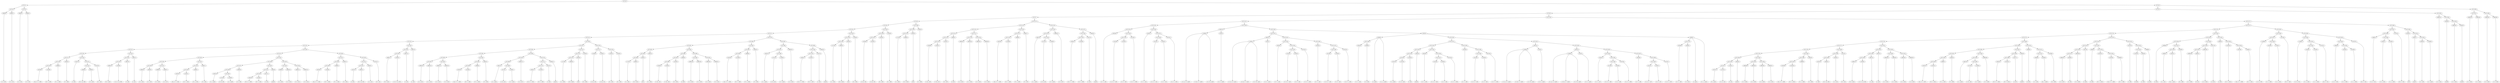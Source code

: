 digraph sample{
"L3863(0)"->"[C  E  G](0)"
"L3863(1)"->"[C  E  G](1)"
"L5721(2)"->"L3863(0)"
"L5721(2)"->"L3863(1)"
"L3863(2)"->"[C  E  G](2)"
"L3863(3)"->"[C  E  G](3)"
"L5721(3)"->"L3863(2)"
"L5721(3)"->"L3863(3)"
"L5721(1)"->"L5721(2)"
"L5721(1)"->"L5721(3)"
"L3479(0)"->"[Cis  D  F  G  B](0)"
"L3149(0)"->"[D  F  G  B](0)"
"L5721(19)"->"L3479(0)"
"L5721(19)"->"L3149(0)"
"L3998(0)"->"[F  G  A  B](0)"
"L5721(18)"->"L5721(19)"
"L5721(18)"->"L3998(0)"
"L2891(0)"->"[F  G  B](0)"
"L5721(17)"->"L5721(18)"
"L5721(17)"->"L2891(0)"
"L2427(0)"->"[C  E](0)"
"L2882(0)"->"[D  E  Gis  B](0)"
"L5000(0)"->"[C  E  A](0)"
"L5721(22)"->"L2882(0)"
"L5721(22)"->"L5000(0)"
"L2312(0)"->"[D  F  A](0)"
"L5721(21)"->"L5721(22)"
"L5721(21)"->"L2312(0)"
"L5721(20)"->"L2427(0)"
"L5721(20)"->"L5721(21)"
"L5721(16)"->"L5721(17)"
"L5721(16)"->"L5721(20)"
"L4661(0)"->"[D  E  Gis](0)"
"L4796(0)"->"[C  D  E  Gis  B](0)"
"L5721(25)"->"L4661(0)"
"L5721(25)"->"L4796(0)"
"L3807(0)"->"[C  A](0)"
"L5721(24)"->"L5721(25)"
"L5721(24)"->"L3807(0)"
"L3807(1)"->"[C  A](1)"
"L5721(23)"->"L5721(24)"
"L5721(23)"->"L3807(1)"
"L5721(15)"->"L5721(16)"
"L5721(15)"->"L5721(23)"
"L3863(4)"->"[C  E  G](4)"
"L3863(5)"->"[C  E  G](5)"
"L5721(30)"->"L3863(4)"
"L5721(30)"->"L3863(5)"
"L3863(6)"->"[C  E  G](6)"
"L3863(7)"->"[C  E  G](7)"
"L5721(31)"->"L3863(6)"
"L5721(31)"->"L3863(7)"
"L5721(29)"->"L5721(30)"
"L5721(29)"->"L5721(31)"
"L3479(1)"->"[Cis  D  F  G  B](1)"
"L3149(1)"->"[D  F  G  B](1)"
"L5721(34)"->"L3479(1)"
"L5721(34)"->"L3149(1)"
"L3998(1)"->"[F  G  A  B](1)"
"L5721(33)"->"L5721(34)"
"L5721(33)"->"L3998(1)"
"L2891(1)"->"[F  G  B](1)"
"L5721(32)"->"L5721(33)"
"L5721(32)"->"L2891(1)"
"L5721(28)"->"L5721(29)"
"L5721(28)"->"L5721(32)"
"L4612(0)"->"[C  G  Ais](0)"
"L3710(0)"->"[C  Fis  A](0)"
"L-1959(0)"->"[C  F  Gis](0)"
"L5721(39)"->"L3710(0)"
"L5721(39)"->"L-1959(0)"
"L5721(38)"->"L4612(0)"
"L5721(38)"->"L5721(39)"
"L3863(8)"->"[C  E  G](8)"
"L5721(37)"->"L5721(38)"
"L5721(37)"->"L3863(8)"
"L3381(0)"->"[D  E  F  G  B](0)"
"L3149(2)"->"[D  F  G  B](2)"
"L5721(42)"->"L3381(0)"
"L5721(42)"->"L3149(2)"
"L2427(1)"->"[C  E](1)"
"L5721(41)"->"L5721(42)"
"L5721(41)"->"L2427(1)"
"L3642(0)"->"[rest](0)"
"L5721(40)"->"L5721(41)"
"L5721(40)"->"L3642(0)"
"L5721(36)"->"L5721(37)"
"L5721(36)"->"L5721(40)"
"L3863(9)"->"[C  E  G](9)"
"L3863(10)"->"[C  E  G](10)"
"L5721(44)"->"L3863(9)"
"L5721(44)"->"L3863(10)"
"L3863(11)"->"[C  E  G](11)"
"L3863(12)"->"[C  E  G](12)"
"L5721(45)"->"L3863(11)"
"L5721(45)"->"L3863(12)"
"L5721(43)"->"L5721(44)"
"L5721(43)"->"L5721(45)"
"L5721(35)"->"L5721(36)"
"L5721(35)"->"L5721(43)"
"L5721(27)"->"L5721(28)"
"L5721(27)"->"L5721(35)"
"L3479(2)"->"[Cis  D  F  G  B](2)"
"L3149(3)"->"[D  F  G  B](3)"
"L5721(49)"->"L3479(2)"
"L5721(49)"->"L3149(3)"
"L3998(2)"->"[F  G  A  B](2)"
"L5721(48)"->"L5721(49)"
"L5721(48)"->"L3998(2)"
"L2891(2)"->"[F  G  B](2)"
"L5721(47)"->"L5721(48)"
"L5721(47)"->"L2891(2)"
"L2427(2)"->"[C  E](2)"
"L2882(1)"->"[D  E  Gis  B](1)"
"L5721(52)"->"L2427(2)"
"L5721(52)"->"L2882(1)"
"L5000(1)"->"[C  E  A](1)"
"L5721(51)"->"L5721(52)"
"L5721(51)"->"L5000(1)"
"L2312(1)"->"[D  F  A](1)"
"L5721(50)"->"L5721(51)"
"L5721(50)"->"L2312(1)"
"L5721(46)"->"L5721(47)"
"L5721(46)"->"L5721(50)"
"L5721(26)"->"L5721(27)"
"L5721(26)"->"L5721(46)"
"L5721(14)"->"L5721(15)"
"L5721(14)"->"L5721(26)"
"L4661(1)"->"[D  E  Gis](1)"
"L4796(1)"->"[C  D  E  Gis  B](1)"
"L5721(55)"->"L4661(1)"
"L5721(55)"->"L4796(1)"
"L3807(2)"->"[C  A](2)"
"L5721(54)"->"L5721(55)"
"L5721(54)"->"L3807(2)"
"L3807(3)"->"[C  A](3)"
"L5721(53)"->"L5721(54)"
"L5721(53)"->"L3807(3)"
"L5721(13)"->"L5721(14)"
"L5721(13)"->"L5721(53)"
"L3863(13)"->"[C  E  G](13)"
"L3863(14)"->"[C  E  G](14)"
"L5721(61)"->"L3863(13)"
"L5721(61)"->"L3863(14)"
"L3863(15)"->"[C  E  G](15)"
"L3863(16)"->"[C  E  G](16)"
"L5721(62)"->"L3863(15)"
"L5721(62)"->"L3863(16)"
"L5721(60)"->"L5721(61)"
"L5721(60)"->"L5721(62)"
"L3479(3)"->"[Cis  D  F  G  B](3)"
"L3149(4)"->"[D  F  G  B](4)"
"L5721(65)"->"L3479(3)"
"L5721(65)"->"L3149(4)"
"L3998(3)"->"[F  G  A  B](3)"
"L5721(64)"->"L5721(65)"
"L5721(64)"->"L3998(3)"
"L2891(3)"->"[F  G  B](3)"
"L5721(63)"->"L5721(64)"
"L5721(63)"->"L2891(3)"
"L5721(59)"->"L5721(60)"
"L5721(59)"->"L5721(63)"
"L4612(1)"->"[C  G  Ais](1)"
"L3710(1)"->"[C  Fis  A](1)"
"L-1959(1)"->"[C  F  Gis](1)"
"L5721(69)"->"L3710(1)"
"L5721(69)"->"L-1959(1)"
"L5721(68)"->"L4612(1)"
"L5721(68)"->"L5721(69)"
"L3863(17)"->"[C  E  G](17)"
"L5721(67)"->"L5721(68)"
"L5721(67)"->"L3863(17)"
"L3381(1)"->"[D  E  F  G  B](1)"
"L3149(5)"->"[D  F  G  B](5)"
"L5721(72)"->"L3381(1)"
"L5721(72)"->"L3149(5)"
"L2427(3)"->"[C  E](3)"
"L5721(71)"->"L5721(72)"
"L5721(71)"->"L2427(3)"
"L3642(1)"->"[rest](1)"
"L5721(70)"->"L5721(71)"
"L5721(70)"->"L3642(1)"
"L5721(66)"->"L5721(67)"
"L5721(66)"->"L5721(70)"
"L5721(58)"->"L5721(59)"
"L5721(58)"->"L5721(66)"
"L1779(0)"->"[C  G  B](0)"
"L3990(0)"->"[D  E  Fis](0)"
"L5721(75)"->"L1779(0)"
"L5721(75)"->"L3990(0)"
"L2930(0)"->"[G](0)"
"L5721(74)"->"L5721(75)"
"L5721(74)"->"L2930(0)"
"L2350(0)"->"[D  G  B](0)"
"L5721(73)"->"L5721(74)"
"L5721(73)"->"L2350(0)"
"L5721(57)"->"L5721(58)"
"L5721(57)"->"L5721(73)"
"L5190(0)"->"[C  Dis  G](0)"
"L5190(1)"->"[C  Dis  G](1)"
"L5721(77)"->"L5190(0)"
"L5721(77)"->"L5190(1)"
"L2350(1)"->"[D  G  B](1)"
"L2350(2)"->"[D  G  B](2)"
"L5721(78)"->"L2350(1)"
"L5721(78)"->"L2350(2)"
"L5721(76)"->"L5721(77)"
"L5721(76)"->"L5721(78)"
"L5721(56)"->"L5721(57)"
"L5721(56)"->"L5721(76)"
"L5721(12)"->"L5721(13)"
"L5721(12)"->"L5721(56)"
"L1779(1)"->"[C  G  B](1)"
"L3990(1)"->"[D  E  Fis](1)"
"L5721(84)"->"L1779(1)"
"L5721(84)"->"L3990(1)"
"L2930(1)"->"[G](1)"
"L5721(83)"->"L5721(84)"
"L5721(83)"->"L2930(1)"
"L2891(4)"->"[F  G  B](4)"
"L5721(82)"->"L5721(83)"
"L5721(82)"->"L2891(4)"
"L5190(2)"->"[C  Dis  G](2)"
"L5190(3)"->"[C  Dis  G](3)"
"L5721(88)"->"L5190(2)"
"L5721(88)"->"L5190(3)"
"L2350(3)"->"[D  G  B](3)"
"L5721(87)"->"L5721(88)"
"L5721(87)"->"L2350(3)"
"L3609(0)"->"[G  B](0)"
"L5721(86)"->"L5721(87)"
"L5721(86)"->"L3609(0)"
"L3863(18)"->"[C  E  G](18)"
"L3863(19)"->"[C  E  G](19)"
"L5721(90)"->"L3863(18)"
"L5721(90)"->"L3863(19)"
"L3863(20)"->"[C  E  G](20)"
"L3863(21)"->"[C  E  G](21)"
"L5721(91)"->"L3863(20)"
"L5721(91)"->"L3863(21)"
"L5721(89)"->"L5721(90)"
"L5721(89)"->"L5721(91)"
"L5721(85)"->"L5721(86)"
"L5721(85)"->"L5721(89)"
"L5721(81)"->"L5721(82)"
"L5721(81)"->"L5721(85)"
"L3479(4)"->"[Cis  D  F  G  B](4)"
"L3149(6)"->"[D  F  G  B](6)"
"L5721(94)"->"L3479(4)"
"L5721(94)"->"L3149(6)"
"L3998(4)"->"[F  G  A  B](4)"
"L5721(93)"->"L5721(94)"
"L5721(93)"->"L3998(4)"
"L2891(5)"->"[F  G  B](5)"
"L5721(92)"->"L5721(93)"
"L5721(92)"->"L2891(5)"
"L5721(80)"->"L5721(81)"
"L5721(80)"->"L5721(92)"
"L4612(2)"->"[C  G  Ais](2)"
"L3710(2)"->"[C  Fis  A](2)"
"L-1959(2)"->"[C  F  Gis](2)"
"L5721(98)"->"L3710(2)"
"L5721(98)"->"L-1959(2)"
"L5721(97)"->"L4612(2)"
"L5721(97)"->"L5721(98)"
"L3863(22)"->"[C  E  G](22)"
"L5721(96)"->"L5721(97)"
"L5721(96)"->"L3863(22)"
"L3381(2)"->"[D  E  F  G  B](2)"
"L3149(7)"->"[D  F  G  B](7)"
"L5721(101)"->"L3381(2)"
"L5721(101)"->"L3149(7)"
"L2427(4)"->"[C  E](4)"
"L5721(100)"->"L5721(101)"
"L5721(100)"->"L2427(4)"
"L3642(2)"->"[rest](2)"
"L5721(99)"->"L5721(100)"
"L5721(99)"->"L3642(2)"
"L5721(95)"->"L5721(96)"
"L5721(95)"->"L5721(99)"
"L5721(79)"->"L5721(80)"
"L5721(79)"->"L5721(95)"
"L5721(11)"->"L5721(12)"
"L5721(11)"->"L5721(79)"
"L1779(2)"->"[C  G  B](2)"
"L3990(2)"->"[D  E  Fis](2)"
"L5721(104)"->"L1779(2)"
"L5721(104)"->"L3990(2)"
"L2930(2)"->"[G](2)"
"L5721(103)"->"L5721(104)"
"L5721(103)"->"L2930(2)"
"L2350(4)"->"[D  G  B](4)"
"L5721(102)"->"L5721(103)"
"L5721(102)"->"L2350(4)"
"L5721(10)"->"L5721(11)"
"L5721(10)"->"L5721(102)"
"L5190(4)"->"[C  Dis  G](4)"
"L5190(5)"->"[C  Dis  G](5)"
"L5721(107)"->"L5190(4)"
"L5721(107)"->"L5190(5)"
"L2350(5)"->"[D  G  B](5)"
"L5721(106)"->"L5721(107)"
"L5721(106)"->"L2350(5)"
"L2350(6)"->"[D  G  B](6)"
"L5721(105)"->"L5721(106)"
"L5721(105)"->"L2350(6)"
"L5721(9)"->"L5721(10)"
"L5721(9)"->"L5721(105)"
"L1779(3)"->"[C  G  B](3)"
"L3990(3)"->"[D  E  Fis](3)"
"L5721(110)"->"L1779(3)"
"L5721(110)"->"L3990(3)"
"L2930(3)"->"[G](3)"
"L5721(109)"->"L5721(110)"
"L5721(109)"->"L2930(3)"
"L2891(6)"->"[F  G  B](6)"
"L5721(108)"->"L5721(109)"
"L5721(108)"->"L2891(6)"
"L5721(8)"->"L5721(9)"
"L5721(8)"->"L5721(108)"
"L5190(6)"->"[C  Dis  G](6)"
"L5190(7)"->"[C  Dis  G](7)"
"L5721(116)"->"L5190(6)"
"L5721(116)"->"L5190(7)"
"L2350(7)"->"[D  G  B](7)"
"L5721(115)"->"L5721(116)"
"L5721(115)"->"L2350(7)"
"L3609(1)"->"[G  B](1)"
"L5721(114)"->"L5721(115)"
"L5721(114)"->"L3609(1)"
"L3863(23)"->"[C  E  G](23)"
"L3863(24)"->"[C  E  G](24)"
"L5721(118)"->"L3863(23)"
"L5721(118)"->"L3863(24)"
"L3863(25)"->"[C  E  G](25)"
"L3863(26)"->"[C  E  G](26)"
"L5721(119)"->"L3863(25)"
"L5721(119)"->"L3863(26)"
"L5721(117)"->"L5721(118)"
"L5721(117)"->"L5721(119)"
"L5721(113)"->"L5721(114)"
"L5721(113)"->"L5721(117)"
"L3479(5)"->"[Cis  D  F  G  B](5)"
"L3149(8)"->"[D  F  G  B](8)"
"L5721(122)"->"L3479(5)"
"L5721(122)"->"L3149(8)"
"L3998(5)"->"[F  G  A  B](5)"
"L5721(121)"->"L5721(122)"
"L5721(121)"->"L3998(5)"
"L2891(7)"->"[F  G  B](7)"
"L5721(120)"->"L5721(121)"
"L5721(120)"->"L2891(7)"
"L5721(112)"->"L5721(113)"
"L5721(112)"->"L5721(120)"
"L4612(3)"->"[C  G  Ais](3)"
"L3710(3)"->"[C  Fis  A](3)"
"L-1959(3)"->"[C  F  Gis](3)"
"L5721(126)"->"L3710(3)"
"L5721(126)"->"L-1959(3)"
"L5721(125)"->"L4612(3)"
"L5721(125)"->"L5721(126)"
"L3863(27)"->"[C  E  G](27)"
"L5721(124)"->"L5721(125)"
"L5721(124)"->"L3863(27)"
"L3381(3)"->"[D  E  F  G  B](3)"
"L3149(9)"->"[D  F  G  B](9)"
"L5721(129)"->"L3381(3)"
"L5721(129)"->"L3149(9)"
"L2427(5)"->"[C  E](5)"
"L5721(128)"->"L5721(129)"
"L5721(128)"->"L2427(5)"
"L3642(3)"->"[rest](3)"
"L5721(127)"->"L5721(128)"
"L5721(127)"->"L3642(3)"
"L5721(123)"->"L5721(124)"
"L5721(123)"->"L5721(127)"
"L5721(111)"->"L5721(112)"
"L5721(111)"->"L5721(123)"
"L5721(7)"->"L5721(8)"
"L5721(7)"->"L5721(111)"
"L5024(0)"->"[C  F  G  A](0)"
"L5118(0)"->"[C  D  E  F  A](0)"
"L5195(0)"->"[C  D  F  A](0)"
"L5721(135)"->"L5118(0)"
"L5721(135)"->"L5195(0)"
"L3274(0)"->"[C  D  F  A  B](0)"
"L5721(134)"->"L5721(135)"
"L5721(134)"->"L3274(0)"
"L5721(133)"->"L5024(0)"
"L5721(133)"->"L5721(134)"
"L5024(1)"->"[C  F  G  A](1)"
"L5118(1)"->"[C  D  E  F  A](1)"
"L5195(1)"->"[C  D  F  A](1)"
"L5721(138)"->"L5118(1)"
"L5721(138)"->"L5195(1)"
"L3274(1)"->"[C  D  F  A  B](1)"
"L5721(137)"->"L5721(138)"
"L5721(137)"->"L3274(1)"
"L5721(136)"->"L5024(1)"
"L5721(136)"->"L5721(137)"
"L5721(132)"->"L5721(133)"
"L5721(132)"->"L5721(136)"
"L-1894(0)"->"[C  Cis  D  E  Ais](0)"
"L-1894(0)"->"[C  Dis  E  F  Ais](0)"
"L-1894(0)"->"[C  E  Fis  Ais](0)"
"L532(0)"->"[C  E  G  Ais](0)"
"L4621(0)"->"L-1894(0)"
"L4621(0)"->"L532(0)"
"L-1894(1)"->"[C  Cis  D  E  Ais](1)"
"L-1894(1)"->"[C  Dis  E  F  Ais](1)"
"L-1894(1)"->"[C  E  Fis  Ais](1)"
"L532(1)"->"[C  E  G  Ais](1)"
"L4621(1)"->"L-1894(1)"
"L4621(1)"->"L532(1)"
"L5024(2)"->"[C  F  G  A](2)"
"L5118(2)"->"[C  D  E  F  A](2)"
"L5195(2)"->"[C  D  F  A](2)"
"L5721(145)"->"L5118(2)"
"L5721(145)"->"L5195(2)"
"L3274(2)"->"[C  D  F  A  B](2)"
"L5721(144)"->"L5721(145)"
"L5721(144)"->"L3274(2)"
"L5721(143)"->"L5024(2)"
"L5721(143)"->"L5721(144)"
"L5024(3)"->"[C  F  G  A](3)"
"L5118(3)"->"[C  D  E  F  A](3)"
"L5195(3)"->"[C  D  F  A](3)"
"L5721(148)"->"L5118(3)"
"L5721(148)"->"L5195(3)"
"L3274(3)"->"[C  D  F  A  B](3)"
"L5721(147)"->"L5721(148)"
"L5721(147)"->"L3274(3)"
"L5721(146)"->"L5024(3)"
"L5721(146)"->"L5721(147)"
"L5721(142)"->"L5721(143)"
"L5721(142)"->"L5721(146)"
"L5721(141)"->"L4621(1)"
"L5721(141)"->"L5721(142)"
"L5024(4)"->"[C  F  G  A](4)"
"L2638(0)"->"[C  D  E](0)"
"L5721(149)"->"L5024(4)"
"L5721(149)"->"L2638(0)"
"L5048(0)"->"[C  Ais](0)"
"L5048(0)"->"L5721(149)"
"L5048(0)"->"[C  G  A  Ais](0)"
"L5107(0)"->"[F  A  Ais](0)"
"L-1874(0)"->"[C  D  E  A](0)"
"L5115(0)"->"L5107(0)"
"L5115(0)"->"L-1874(0)"
"L-1942(0)"->"[F  A](0)"
"L5721(154)"->"L5115(0)"
"L5721(154)"->"L-1942(0)"
"L3642(4)"->"[rest](4)"
"L5721(153)"->"L5721(154)"
"L5721(153)"->"L3642(4)"
"L5024(5)"->"[C  F  G  A](5)"
"L5118(4)"->"[C  D  E  F  A](4)"
"L5195(4)"->"[C  D  F  A](4)"
"L5721(157)"->"L5118(4)"
"L5721(157)"->"L5195(4)"
"L3274(4)"->"[C  D  F  A  B](4)"
"L5721(156)"->"L5721(157)"
"L5721(156)"->"L3274(4)"
"L5721(155)"->"L5024(5)"
"L5721(155)"->"L5721(156)"
"L5721(152)"->"L5721(153)"
"L5721(152)"->"L5721(155)"
"L5024(6)"->"[C  F  G  A](6)"
"L5118(5)"->"[C  D  E  F  A](5)"
"L5195(5)"->"[C  D  F  A](5)"
"L5721(160)"->"L5118(5)"
"L5721(160)"->"L5195(5)"
"L3274(5)"->"[C  D  F  A  B](5)"
"L5721(159)"->"L5721(160)"
"L5721(159)"->"L3274(5)"
"L5721(158)"->"L5024(6)"
"L5721(158)"->"L5721(159)"
"L5721(151)"->"L5721(152)"
"L5721(151)"->"L5721(158)"
"L-1894(2)"->"[C  Cis  D  E  Ais](2)"
"L-1894(2)"->"[C  Dis  E  F  Ais](2)"
"L-1894(2)"->"[C  E  Fis  Ais](2)"
"L532(2)"->"[C  E  G  Ais](2)"
"L4621(2)"->"L-1894(2)"
"L4621(2)"->"L532(2)"
"L-1894(3)"->"[C  Cis  D  E  Ais](3)"
"L-1894(3)"->"[C  Dis  E  F  Ais](3)"
"L-1894(3)"->"[C  E  Fis  Ais](3)"
"L532(3)"->"[C  E  G  Ais](3)"
"L4621(3)"->"L-1894(3)"
"L4621(3)"->"L532(3)"
"L5024(7)"->"[C  F  G  A](7)"
"L5118(6)"->"[C  D  E  F  A](6)"
"L5195(6)"->"[C  D  F  A](6)"
"L5721(166)"->"L5118(6)"
"L5721(166)"->"L5195(6)"
"L3274(6)"->"[C  D  F  A  B](6)"
"L5721(165)"->"L5721(166)"
"L5721(165)"->"L3274(6)"
"L5721(164)"->"L5024(7)"
"L5721(164)"->"L5721(165)"
"L5024(8)"->"[C  F  G  A](8)"
"L5118(7)"->"[C  D  E  F  A](7)"
"L5195(7)"->"[C  D  F  A](7)"
"L5721(169)"->"L5118(7)"
"L5721(169)"->"L5195(7)"
"L3274(7)"->"[C  D  F  A  B](7)"
"L5721(168)"->"L5721(169)"
"L5721(168)"->"L3274(7)"
"L5721(167)"->"L5024(8)"
"L5721(167)"->"L5721(168)"
"L5721(163)"->"L5721(164)"
"L5721(163)"->"L5721(167)"
"L5721(162)"->"L4621(3)"
"L5721(162)"->"L5721(163)"
"L5721(161)"->"L4621(2)"
"L5721(161)"->"L5721(162)"
"L5721(150)"->"L5721(151)"
"L5721(150)"->"L5721(161)"
"L5024(9)"->"[C  F  G  A](9)"
"L2638(1)"->"[C  D  E](1)"
"L5721(170)"->"L5024(9)"
"L5721(170)"->"L2638(1)"
"L5048(1)"->"[C  Ais](1)"
"L5048(1)"->"L5721(170)"
"L5048(1)"->"[C  G  A  Ais](1)"
"L5555(0)"->"L5048(0)"
"L5555(0)"->"L5721(150)"
"L5555(0)"->"L5048(1)"
"L5721(140)"->"L5721(141)"
"L5721(140)"->"L5555(0)"
"L5721(139)"->"L4621(0)"
"L5721(139)"->"L5721(140)"
"L5721(131)"->"L5721(132)"
"L5721(131)"->"L5721(139)"
"L5107(1)"->"[F  A  Ais](1)"
"L-1874(1)"->"[C  D  E  A](1)"
"L5115(1)"->"L5107(1)"
"L5115(1)"->"L-1874(1)"
"L-1942(1)"->"[F  A](1)"
"L5721(181)"->"L5115(1)"
"L5721(181)"->"L-1942(1)"
"L3642(5)"->"[rest](5)"
"L5721(180)"->"L5721(181)"
"L5721(180)"->"L3642(5)"
"L3863(28)"->"[C  E  G](28)"
"L3863(29)"->"[C  E  G](29)"
"L5721(183)"->"L3863(28)"
"L5721(183)"->"L3863(29)"
"L3863(30)"->"[C  E  G](30)"
"L3863(31)"->"[C  E  G](31)"
"L5721(184)"->"L3863(30)"
"L5721(184)"->"L3863(31)"
"L5721(182)"->"L5721(183)"
"L5721(182)"->"L5721(184)"
"L5721(179)"->"L5721(180)"
"L5721(179)"->"L5721(182)"
"L3479(6)"->"[Cis  D  F  G  B](6)"
"L3149(10)"->"[D  F  G  B](10)"
"L5721(187)"->"L3479(6)"
"L5721(187)"->"L3149(10)"
"L3998(6)"->"[F  G  A  B](6)"
"L5721(186)"->"L5721(187)"
"L5721(186)"->"L3998(6)"
"L2891(8)"->"[F  G  B](8)"
"L5721(185)"->"L5721(186)"
"L5721(185)"->"L2891(8)"
"L5721(178)"->"L5721(179)"
"L5721(178)"->"L5721(185)"
"L2427(6)"->"[C  E](6)"
"L2882(2)"->"[D  E  Gis  B](2)"
"L5721(190)"->"L2427(6)"
"L5721(190)"->"L2882(2)"
"L5000(2)"->"[C  E  A](2)"
"L5721(189)"->"L5721(190)"
"L5721(189)"->"L5000(2)"
"L2312(2)"->"[D  F  A](2)"
"L5721(188)"->"L5721(189)"
"L5721(188)"->"L2312(2)"
"L5721(177)"->"L5721(178)"
"L5721(177)"->"L5721(188)"
"L4661(2)"->"[D  E  Gis](2)"
"L4796(2)"->"[C  D  E  Gis  B](2)"
"L5721(194)"->"L4661(2)"
"L5721(194)"->"L4796(2)"
"L3807(4)"->"[C  A](4)"
"L5721(193)"->"L5721(194)"
"L5721(193)"->"L3807(4)"
"L3807(5)"->"[C  A](5)"
"L5721(192)"->"L5721(193)"
"L5721(192)"->"L3807(5)"
"L3863(32)"->"[C  E  G](32)"
"L3863(33)"->"[C  E  G](33)"
"L5721(196)"->"L3863(32)"
"L5721(196)"->"L3863(33)"
"L3863(34)"->"[C  E  G](34)"
"L3863(35)"->"[C  E  G](35)"
"L5721(197)"->"L3863(34)"
"L5721(197)"->"L3863(35)"
"L5721(195)"->"L5721(196)"
"L5721(195)"->"L5721(197)"
"L5721(191)"->"L5721(192)"
"L5721(191)"->"L5721(195)"
"L5721(176)"->"L5721(177)"
"L5721(176)"->"L5721(191)"
"L3479(7)"->"[Cis  D  F  G  B](7)"
"L3149(11)"->"[D  F  G  B](11)"
"L5721(203)"->"L3479(7)"
"L5721(203)"->"L3149(11)"
"L3998(7)"->"[F  G  A  B](7)"
"L5721(202)"->"L5721(203)"
"L5721(202)"->"L3998(7)"
"L2891(9)"->"[F  G  B](9)"
"L5721(201)"->"L5721(202)"
"L5721(201)"->"L2891(9)"
"L4612(4)"->"[C  G  Ais](4)"
"L3710(4)"->"[C  Fis  A](4)"
"L-1959(4)"->"[C  F  Gis](4)"
"L5721(206)"->"L3710(4)"
"L5721(206)"->"L-1959(4)"
"L5721(205)"->"L4612(4)"
"L5721(205)"->"L5721(206)"
"L3863(36)"->"[C  E  G](36)"
"L5721(204)"->"L5721(205)"
"L5721(204)"->"L3863(36)"
"L5721(200)"->"L5721(201)"
"L5721(200)"->"L5721(204)"
"L3381(4)"->"[D  E  F  G  B](4)"
"L3149(12)"->"[D  F  G  B](12)"
"L5721(209)"->"L3381(4)"
"L5721(209)"->"L3149(12)"
"L2427(7)"->"[C  E](7)"
"L5721(208)"->"L5721(209)"
"L5721(208)"->"L2427(7)"
"L3642(6)"->"[rest](6)"
"L5721(207)"->"L5721(208)"
"L5721(207)"->"L3642(6)"
"L5721(199)"->"L5721(200)"
"L5721(199)"->"L5721(207)"
"L3609(2)"->"[G  B](2)"
"L3859(0)"->"[C  G  A](0)"
"L4526(0)"->"[Cis  G  Ais](0)"
"L5721(212)"->"L3859(0)"
"L5721(212)"->"L4526(0)"
"L2350(8)"->"[D  G  B](8)"
"L5721(211)"->"L5721(212)"
"L5721(211)"->"L2350(8)"
"L5721(210)"->"L3609(2)"
"L5721(210)"->"L5721(211)"
"L5721(198)"->"L5721(199)"
"L5721(198)"->"L5721(210)"
"L5721(175)"->"L5721(176)"
"L5721(175)"->"L5721(198)"
"L3863(37)"->"[C  E  G](37)"
"L4938(0)"->"[E  G](0)"
"L5721(217)"->"L3863(37)"
"L5721(217)"->"L4938(0)"
"L3863(38)"->"[C  E  G](38)"
"L5721(216)"->"L5721(217)"
"L5721(216)"->"L3863(38)"
"L2427(8)"->"[C  E](8)"
"L5721(215)"->"L5721(216)"
"L5721(215)"->"L2427(8)"
"L3609(3)"->"[G  B](3)"
"L3149(13)"->"[D  F  G  B](13)"
"L3479(8)"->"[Cis  D  F  G  B](8)"
"L2906(0)"->"[E  F  G  B](0)"
"L5721(220)"->"L3479(8)"
"L5721(220)"->"L2906(0)"
"L5721(219)"->"L3149(13)"
"L5721(219)"->"L5721(220)"
"L5721(218)"->"L3609(3)"
"L5721(218)"->"L5721(219)"
"L5721(214)"->"L5721(215)"
"L5721(214)"->"L5721(218)"
"L2427(9)"->"[C  E](9)"
"L-2033(0)"->"[E  B](0)"
"L2853(0)"->"[C  D](0)"
"L5721(223)"->"L-2033(0)"
"L5721(223)"->"L2853(0)"
"L3886(0)"->"[A  B](0)"
"L5721(222)"->"L5721(223)"
"L5721(222)"->"L3886(0)"
"L5721(221)"->"L2427(9)"
"L5721(221)"->"L5721(222)"
"L5721(213)"->"L5721(214)"
"L5721(213)"->"L5721(221)"
"L5721(174)"->"L5721(175)"
"L5721(174)"->"L5721(213)"
"L3609(4)"->"[G  B](4)"
"L3859(1)"->"[C  G  A](1)"
"L4526(1)"->"[Cis  G  Ais](1)"
"L5721(228)"->"L3859(1)"
"L5721(228)"->"L4526(1)"
"L2350(9)"->"[D  G  B](9)"
"L5721(227)"->"L5721(228)"
"L5721(227)"->"L2350(9)"
"L5721(226)"->"L3609(4)"
"L5721(226)"->"L5721(227)"
"L3863(39)"->"[C  E  G](39)"
"L4938(1)"->"[E  G](1)"
"L5721(231)"->"L3863(39)"
"L5721(231)"->"L4938(1)"
"L3863(40)"->"[C  E  G](40)"
"L5721(230)"->"L5721(231)"
"L5721(230)"->"L3863(40)"
"L2427(10)"->"[C  E](10)"
"L5721(229)"->"L5721(230)"
"L5721(229)"->"L2427(10)"
"L5721(225)"->"L5721(226)"
"L5721(225)"->"L5721(229)"
"L3609(5)"->"[G  B](5)"
"L3149(14)"->"[D  F  G  B](14)"
"L3479(9)"->"[Cis  D  F  G  B](9)"
"L2906(1)"->"[E  F  G  B](1)"
"L5721(234)"->"L3479(9)"
"L5721(234)"->"L2906(1)"
"L5721(233)"->"L3149(14)"
"L5721(233)"->"L5721(234)"
"L5721(232)"->"L3609(5)"
"L5721(232)"->"L5721(233)"
"L5721(224)"->"L5721(225)"
"L5721(224)"->"L5721(232)"
"L5721(173)"->"L5721(174)"
"L5721(173)"->"L5721(224)"
"L-1900(0)"->"[C  D  E  F](0)"
"L5158(0)"->"[C  G  A  B](0)"
"L5158(1)"->"[C  G  A  B](1)"
"L5721(238)"->"L5158(0)"
"L5721(238)"->"L5158(1)"
"L5721(237)"->"L-1900(0)"
"L5721(237)"->"L5721(238)"
"L4723(0)"->"[D  E  F  G](0)"
"L5721(236)"->"L5721(237)"
"L5721(236)"->"L4723(0)"
"L-1900(1)"->"[C  D  E  F](1)"
"L5158(2)"->"[C  G  A  B](2)"
"L5158(3)"->"[C  G  A  B](3)"
"L5721(242)"->"L5158(2)"
"L5721(242)"->"L5158(3)"
"L4723(1)"->"[D  E  F  G](1)"
"L5721(241)"->"L5721(242)"
"L5721(241)"->"L4723(1)"
"L5721(240)"->"L-1900(1)"
"L5721(240)"->"L5721(241)"
"L4630(0)"->"[C  E  F  G](0)"
"L3454(0)"->"[C  D  A  B](0)"
"L5158(4)"->"[C  G  A  B](4)"
"L5721(245)"->"L3454(0)"
"L5721(245)"->"L5158(4)"
"L5721(244)"->"L4630(0)"
"L5721(244)"->"L5721(245)"
"L4723(2)"->"[D  E  F  G](2)"
"L5721(243)"->"L5721(244)"
"L5721(243)"->"L4723(2)"
"L5721(239)"->"L5721(240)"
"L5721(239)"->"L5721(243)"
"L5721(235)"->"L5721(236)"
"L5721(235)"->"L5721(239)"
"L5721(172)"->"L5721(173)"
"L5721(172)"->"L5721(235)"
"L4630(1)"->"[C  E  F  G](1)"
"L3454(1)"->"[C  D  A  B](1)"
"L5158(5)"->"[C  G  A  B](5)"
"L5721(249)"->"L3454(1)"
"L5721(249)"->"L5158(5)"
"L5721(248)"->"L4630(1)"
"L5721(248)"->"L5721(249)"
"L4723(3)"->"[D  E  F  G](3)"
"L5721(247)"->"L5721(248)"
"L5721(247)"->"L4723(3)"
"L4240(0)"->"[C](0)"
"L3642(7)"->"[rest](7)"
"L3930(0)"->"[C  F  A](0)"
"L-1959(5)"->"[C  F  Gis](5)"
"L5721(252)"->"L3930(0)"
"L5721(252)"->"L-1959(5)"
"L5721(251)"->"L3642(7)"
"L5721(251)"->"L5721(252)"
"L5721(250)"->"L4240(0)"
"L5721(250)"->"L5721(251)"
"L5721(246)"->"L5721(247)"
"L5721(246)"->"L5721(250)"
"L5721(171)"->"L5721(172)"
"L5721(171)"->"L5721(246)"
"L5721(130)"->"L5721(131)"
"L5721(130)"->"L5721(171)"
"L5721(6)"->"L5721(7)"
"L5721(6)"->"L5721(130)"
"L3863(41)"->"[C  E  G](41)"
"L3642(8)"->"[rest](8)"
"L3863(42)"->"[C  E  G](42)"
"L3642(9)"->"[rest](9)"
"L5721(255)"->"L3863(42)"
"L5721(255)"->"L3642(9)"
"L5721(254)"->"L3642(8)"
"L5721(254)"->"L5721(255)"
"L5721(253)"->"L3863(41)"
"L5721(253)"->"L5721(254)"
"L5721(5)"->"L5721(6)"
"L5721(5)"->"L5721(253)"
"L3863(43)"->"[C  E  G](43)"
"L3863(44)"->"[C  E  G](44)"
"L5721(257)"->"L3863(43)"
"L5721(257)"->"L3863(44)"
"L3863(45)"->"[C  E  G](45)"
"L3863(46)"->"[C  E  G](46)"
"L5721(258)"->"L3863(45)"
"L5721(258)"->"L3863(46)"
"L5721(256)"->"L5721(257)"
"L5721(256)"->"L5721(258)"
"L5721(4)"->"L5721(5)"
"L5721(4)"->"L5721(256)"
"L5721(0)"->"L5721(1)"
"L5721(0)"->"L5721(4)"
{rank = min; "L5721(0)"}
{rank = same; "L5721(1)"; "L5721(4)";}
{rank = same; "L5721(2)"; "L5721(3)"; "L5721(5)"; "L5721(256)";}
{rank = same; "L3863(0)"; "L3863(1)"; "L3863(2)"; "L3863(3)"; "L5721(6)"; "L5721(253)"; "L5721(257)"; "L5721(258)";}
{rank = same; "L5721(7)"; "L5721(130)"; "L3863(41)"; "L5721(254)"; "L3863(43)"; "L3863(44)"; "L3863(45)"; "L3863(46)";}
{rank = same; "L5721(8)"; "L5721(111)"; "L5721(131)"; "L5721(171)"; "L3642(8)"; "L5721(255)";}
{rank = same; "L5721(9)"; "L5721(108)"; "L5721(112)"; "L5721(123)"; "L5721(132)"; "L5721(139)"; "L5721(172)"; "L5721(246)"; "L3863(42)"; "L3642(9)";}
{rank = same; "L5721(10)"; "L5721(105)"; "L5721(109)"; "L2891(6)"; "L5721(113)"; "L5721(120)"; "L5721(124)"; "L5721(127)"; "L5721(133)"; "L5721(136)"; "L4621(0)"; "L5721(140)"; "L5721(173)"; "L5721(235)"; "L5721(247)"; "L5721(250)";}
{rank = same; "L5721(11)"; "L5721(102)"; "L5721(106)"; "L2350(6)"; "L5721(110)"; "L2930(3)"; "L5721(114)"; "L5721(117)"; "L5721(121)"; "L2891(7)"; "L5721(125)"; "L3863(27)"; "L5721(128)"; "L3642(3)"; "L5024(0)"; "L5721(134)"; "L5024(1)"; "L5721(137)"; "L-1894(0)"; "L532(0)"; "L5721(141)"; "L5555(0)"; "L5721(174)"; "L5721(224)"; "L5721(236)"; "L5721(239)"; "L5721(248)"; "L4723(3)"; "L4240(0)"; "L5721(251)";}
{rank = same; "L5721(12)"; "L5721(79)"; "L5721(103)"; "L2350(4)"; "L5721(107)"; "L2350(5)"; "L1779(3)"; "L3990(3)"; "L5721(115)"; "L3609(1)"; "L5721(118)"; "L5721(119)"; "L5721(122)"; "L3998(5)"; "L4612(3)"; "L5721(126)"; "L5721(129)"; "L2427(5)"; "L5721(135)"; "L3274(0)"; "L5721(138)"; "L3274(1)"; "L4621(1)"; "L5721(142)"; "L5048(0)"; "L5721(150)"; "L5048(1)"; "L5721(175)"; "L5721(213)"; "L5721(225)"; "L5721(232)"; "L5721(237)"; "L4723(0)"; "L5721(240)"; "L5721(243)"; "L4630(1)"; "L5721(249)"; "L3642(7)"; "L5721(252)";}
{rank = same; "L5721(13)"; "L5721(56)"; "L5721(80)"; "L5721(95)"; "L5721(104)"; "L2930(2)"; "L5190(4)"; "L5190(5)"; "L5721(116)"; "L2350(7)"; "L3863(23)"; "L3863(24)"; "L3863(25)"; "L3863(26)"; "L3479(5)"; "L3149(8)"; "L3710(3)"; "L-1959(3)"; "L3381(3)"; "L3149(9)"; "L5118(0)"; "L5195(0)"; "L5118(1)"; "L5195(1)"; "L-1894(1)"; "L532(1)"; "L5721(143)"; "L5721(146)"; "L5721(149)"; "L5721(151)"; "L5721(161)"; "L5721(170)"; "L5721(176)"; "L5721(198)"; "L5721(214)"; "L5721(221)"; "L5721(226)"; "L5721(229)"; "L3609(5)"; "L5721(233)"; "L-1900(0)"; "L5721(238)"; "L-1900(1)"; "L5721(241)"; "L5721(244)"; "L4723(2)"; "L3454(1)"; "L5158(5)"; "L3930(0)"; "L-1959(5)";}
{rank = same; "L5721(14)"; "L5721(53)"; "L5721(57)"; "L5721(76)"; "L5721(81)"; "L5721(92)"; "L5721(96)"; "L5721(99)"; "L1779(2)"; "L3990(2)"; "L5190(6)"; "L5190(7)"; "L5024(2)"; "L5721(144)"; "L5024(3)"; "L5721(147)"; "L5024(4)"; "L2638(0)"; "L5721(152)"; "L5721(158)"; "L4621(2)"; "L5721(162)"; "L5024(9)"; "L2638(1)"; "L5721(177)"; "L5721(191)"; "L5721(199)"; "L5721(210)"; "L5721(215)"; "L5721(218)"; "L2427(9)"; "L5721(222)"; "L3609(4)"; "L5721(227)"; "L5721(230)"; "L2427(10)"; "L3149(14)"; "L5721(234)"; "L5158(0)"; "L5158(1)"; "L5721(242)"; "L4723(1)"; "L4630(0)"; "L5721(245)";}
{rank = same; "L5721(15)"; "L5721(26)"; "L5721(54)"; "L3807(3)"; "L5721(58)"; "L5721(73)"; "L5721(77)"; "L5721(78)"; "L5721(82)"; "L5721(85)"; "L5721(93)"; "L2891(5)"; "L5721(97)"; "L3863(22)"; "L5721(100)"; "L3642(2)"; "L5721(145)"; "L3274(2)"; "L5721(148)"; "L3274(3)"; "L5721(153)"; "L5721(155)"; "L5024(6)"; "L5721(159)"; "L-1894(2)"; "L532(2)"; "L4621(3)"; "L5721(163)"; "L5721(178)"; "L5721(188)"; "L5721(192)"; "L5721(195)"; "L5721(200)"; "L5721(207)"; "L3609(2)"; "L5721(211)"; "L5721(216)"; "L2427(8)"; "L3609(3)"; "L5721(219)"; "L5721(223)"; "L3886(0)"; "L5721(228)"; "L2350(9)"; "L5721(231)"; "L3863(40)"; "L3479(9)"; "L2906(1)"; "L5158(2)"; "L5158(3)"; "L3454(0)"; "L5158(4)";}
{rank = same; "L5721(16)"; "L5721(23)"; "L5721(27)"; "L5721(46)"; "L5721(55)"; "L3807(2)"; "L5721(59)"; "L5721(66)"; "L5721(74)"; "L2350(0)"; "L5190(0)"; "L5190(1)"; "L2350(1)"; "L2350(2)"; "L5721(83)"; "L2891(4)"; "L5721(86)"; "L5721(89)"; "L5721(94)"; "L3998(4)"; "L4612(2)"; "L5721(98)"; "L5721(101)"; "L2427(4)"; "L5118(2)"; "L5195(2)"; "L5118(3)"; "L5195(3)"; "L5721(154)"; "L3642(4)"; "L5024(5)"; "L5721(156)"; "L5721(160)"; "L3274(5)"; "L-1894(3)"; "L532(3)"; "L5721(164)"; "L5721(167)"; "L5721(179)"; "L5721(185)"; "L5721(189)"; "L2312(2)"; "L5721(193)"; "L3807(5)"; "L5721(196)"; "L5721(197)"; "L5721(201)"; "L5721(204)"; "L5721(208)"; "L3642(6)"; "L5721(212)"; "L2350(8)"; "L5721(217)"; "L3863(38)"; "L3149(13)"; "L5721(220)"; "L-2033(0)"; "L2853(0)"; "L3859(1)"; "L4526(1)"; "L3863(39)"; "L4938(1)";}
{rank = same; "L5721(17)"; "L5721(20)"; "L5721(24)"; "L3807(1)"; "L5721(28)"; "L5721(35)"; "L5721(47)"; "L5721(50)"; "L4661(1)"; "L4796(1)"; "L5721(60)"; "L5721(63)"; "L5721(67)"; "L5721(70)"; "L5721(75)"; "L2930(0)"; "L5721(84)"; "L2930(1)"; "L5721(87)"; "L3609(0)"; "L5721(90)"; "L5721(91)"; "L3479(4)"; "L3149(6)"; "L3710(2)"; "L-1959(2)"; "L3381(2)"; "L3149(7)"; "L5115(0)"; "L-1942(0)"; "L5721(157)"; "L3274(4)"; "L5118(5)"; "L5195(5)"; "L5024(7)"; "L5721(165)"; "L5024(8)"; "L5721(168)"; "L5721(180)"; "L5721(182)"; "L5721(186)"; "L2891(8)"; "L5721(190)"; "L5000(2)"; "L5721(194)"; "L3807(4)"; "L3863(32)"; "L3863(33)"; "L3863(34)"; "L3863(35)"; "L5721(202)"; "L2891(9)"; "L5721(205)"; "L3863(36)"; "L5721(209)"; "L2427(7)"; "L3859(0)"; "L4526(0)"; "L3863(37)"; "L4938(0)"; "L3479(8)"; "L2906(0)";}
{rank = same; "L5721(18)"; "L2891(0)"; "L2427(0)"; "L5721(21)"; "L5721(25)"; "L3807(0)"; "L5721(29)"; "L5721(32)"; "L5721(36)"; "L5721(43)"; "L5721(48)"; "L2891(2)"; "L5721(51)"; "L2312(1)"; "L5721(61)"; "L5721(62)"; "L5721(64)"; "L2891(3)"; "L5721(68)"; "L3863(17)"; "L5721(71)"; "L3642(1)"; "L1779(0)"; "L3990(0)"; "L1779(1)"; "L3990(1)"; "L5721(88)"; "L2350(3)"; "L3863(18)"; "L3863(19)"; "L3863(20)"; "L3863(21)"; "L5107(0)"; "L-1874(0)"; "L5118(4)"; "L5195(4)"; "L5721(166)"; "L3274(6)"; "L5721(169)"; "L3274(7)"; "L5721(181)"; "L3642(5)"; "L5721(183)"; "L5721(184)"; "L5721(187)"; "L3998(6)"; "L2427(6)"; "L2882(2)"; "L4661(2)"; "L4796(2)"; "L5721(203)"; "L3998(7)"; "L4612(4)"; "L5721(206)"; "L3381(4)"; "L3149(12)";}
{rank = same; "L5721(19)"; "L3998(0)"; "L5721(22)"; "L2312(0)"; "L4661(0)"; "L4796(0)"; "L5721(30)"; "L5721(31)"; "L5721(33)"; "L2891(1)"; "L5721(37)"; "L5721(40)"; "L5721(44)"; "L5721(45)"; "L5721(49)"; "L3998(2)"; "L5721(52)"; "L5000(1)"; "L3863(13)"; "L3863(14)"; "L3863(15)"; "L3863(16)"; "L5721(65)"; "L3998(3)"; "L4612(1)"; "L5721(69)"; "L5721(72)"; "L2427(3)"; "L5190(2)"; "L5190(3)"; "L5118(6)"; "L5195(6)"; "L5118(7)"; "L5195(7)"; "L5115(1)"; "L-1942(1)"; "L3863(28)"; "L3863(29)"; "L3863(30)"; "L3863(31)"; "L3479(6)"; "L3149(10)"; "L3479(7)"; "L3149(11)"; "L3710(4)"; "L-1959(4)";}
{rank = same; "L3479(0)"; "L3149(0)"; "L2882(0)"; "L5000(0)"; "L3863(4)"; "L3863(5)"; "L3863(6)"; "L3863(7)"; "L5721(34)"; "L3998(1)"; "L5721(38)"; "L3863(8)"; "L5721(41)"; "L3642(0)"; "L3863(9)"; "L3863(10)"; "L3863(11)"; "L3863(12)"; "L3479(2)"; "L3149(3)"; "L2427(2)"; "L2882(1)"; "L3479(3)"; "L3149(4)"; "L3710(1)"; "L-1959(1)"; "L3381(1)"; "L3149(5)"; "L5107(1)"; "L-1874(1)";}
{rank = same; "L3479(1)"; "L3149(1)"; "L4612(0)"; "L5721(39)"; "L5721(42)"; "L2427(1)";}
{rank = same; "L3710(0)"; "L-1959(0)"; "L3381(0)"; "L3149(2)";}
{rank = max; "[A  B](0)"; "[C  A](0)"; "[C  A](1)"; "[C  A](2)"; "[C  A](3)"; "[C  A](4)"; "[C  A](5)"; "[C  Ais](0)"; "[C  Ais](1)"; "[C  Cis  D  E  Ais](0)"; "[C  Cis  D  E  Ais](1)"; "[C  Cis  D  E  Ais](2)"; "[C  Cis  D  E  Ais](3)"; "[C  D  A  B](0)"; "[C  D  A  B](1)"; "[C  D  E  A](0)"; "[C  D  E  A](1)"; "[C  D  E  F  A](0)"; "[C  D  E  F  A](1)"; "[C  D  E  F  A](2)"; "[C  D  E  F  A](3)"; "[C  D  E  F  A](4)"; "[C  D  E  F  A](5)"; "[C  D  E  F  A](6)"; "[C  D  E  F  A](7)"; "[C  D  E  F](0)"; "[C  D  E  F](1)"; "[C  D  E  Gis  B](0)"; "[C  D  E  Gis  B](1)"; "[C  D  E  Gis  B](2)"; "[C  D  E](0)"; "[C  D  E](1)"; "[C  D  F  A  B](0)"; "[C  D  F  A  B](1)"; "[C  D  F  A  B](2)"; "[C  D  F  A  B](3)"; "[C  D  F  A  B](4)"; "[C  D  F  A  B](5)"; "[C  D  F  A  B](6)"; "[C  D  F  A  B](7)"; "[C  D  F  A](0)"; "[C  D  F  A](1)"; "[C  D  F  A](2)"; "[C  D  F  A](3)"; "[C  D  F  A](4)"; "[C  D  F  A](5)"; "[C  D  F  A](6)"; "[C  D  F  A](7)"; "[C  D](0)"; "[C  Dis  E  F  Ais](0)"; "[C  Dis  E  F  Ais](1)"; "[C  Dis  E  F  Ais](2)"; "[C  Dis  E  F  Ais](3)"; "[C  Dis  G](0)"; "[C  Dis  G](1)"; "[C  Dis  G](2)"; "[C  Dis  G](3)"; "[C  Dis  G](4)"; "[C  Dis  G](5)"; "[C  Dis  G](6)"; "[C  Dis  G](7)"; "[C  E  A](0)"; "[C  E  A](1)"; "[C  E  A](2)"; "[C  E  F  G](0)"; "[C  E  F  G](1)"; "[C  E  Fis  Ais](0)"; "[C  E  Fis  Ais](1)"; "[C  E  Fis  Ais](2)"; "[C  E  Fis  Ais](3)"; "[C  E  G  Ais](0)"; "[C  E  G  Ais](1)"; "[C  E  G  Ais](2)"; "[C  E  G  Ais](3)"; "[C  E  G](0)"; "[C  E  G](1)"; "[C  E  G](10)"; "[C  E  G](11)"; "[C  E  G](12)"; "[C  E  G](13)"; "[C  E  G](14)"; "[C  E  G](15)"; "[C  E  G](16)"; "[C  E  G](17)"; "[C  E  G](18)"; "[C  E  G](19)"; "[C  E  G](2)"; "[C  E  G](20)"; "[C  E  G](21)"; "[C  E  G](22)"; "[C  E  G](23)"; "[C  E  G](24)"; "[C  E  G](25)"; "[C  E  G](26)"; "[C  E  G](27)"; "[C  E  G](28)"; "[C  E  G](29)"; "[C  E  G](3)"; "[C  E  G](30)"; "[C  E  G](31)"; "[C  E  G](32)"; "[C  E  G](33)"; "[C  E  G](34)"; "[C  E  G](35)"; "[C  E  G](36)"; "[C  E  G](37)"; "[C  E  G](38)"; "[C  E  G](39)"; "[C  E  G](4)"; "[C  E  G](40)"; "[C  E  G](41)"; "[C  E  G](42)"; "[C  E  G](43)"; "[C  E  G](44)"; "[C  E  G](45)"; "[C  E  G](46)"; "[C  E  G](5)"; "[C  E  G](6)"; "[C  E  G](7)"; "[C  E  G](8)"; "[C  E  G](9)"; "[C  E](0)"; "[C  E](1)"; "[C  E](10)"; "[C  E](2)"; "[C  E](3)"; "[C  E](4)"; "[C  E](5)"; "[C  E](6)"; "[C  E](7)"; "[C  E](8)"; "[C  E](9)"; "[C  F  A](0)"; "[C  F  G  A](0)"; "[C  F  G  A](1)"; "[C  F  G  A](2)"; "[C  F  G  A](3)"; "[C  F  G  A](4)"; "[C  F  G  A](5)"; "[C  F  G  A](6)"; "[C  F  G  A](7)"; "[C  F  G  A](8)"; "[C  F  G  A](9)"; "[C  F  Gis](0)"; "[C  F  Gis](1)"; "[C  F  Gis](2)"; "[C  F  Gis](3)"; "[C  F  Gis](4)"; "[C  F  Gis](5)"; "[C  Fis  A](0)"; "[C  Fis  A](1)"; "[C  Fis  A](2)"; "[C  Fis  A](3)"; "[C  Fis  A](4)"; "[C  G  A  Ais](0)"; "[C  G  A  Ais](1)"; "[C  G  A  B](0)"; "[C  G  A  B](1)"; "[C  G  A  B](2)"; "[C  G  A  B](3)"; "[C  G  A  B](4)"; "[C  G  A  B](5)"; "[C  G  A](0)"; "[C  G  A](1)"; "[C  G  Ais](0)"; "[C  G  Ais](1)"; "[C  G  Ais](2)"; "[C  G  Ais](3)"; "[C  G  Ais](4)"; "[C  G  B](0)"; "[C  G  B](1)"; "[C  G  B](2)"; "[C  G  B](3)"; "[C](0)"; "[Cis  D  F  G  B](0)"; "[Cis  D  F  G  B](1)"; "[Cis  D  F  G  B](2)"; "[Cis  D  F  G  B](3)"; "[Cis  D  F  G  B](4)"; "[Cis  D  F  G  B](5)"; "[Cis  D  F  G  B](6)"; "[Cis  D  F  G  B](7)"; "[Cis  D  F  G  B](8)"; "[Cis  D  F  G  B](9)"; "[Cis  G  Ais](0)"; "[Cis  G  Ais](1)"; "[D  E  F  G  B](0)"; "[D  E  F  G  B](1)"; "[D  E  F  G  B](2)"; "[D  E  F  G  B](3)"; "[D  E  F  G  B](4)"; "[D  E  F  G](0)"; "[D  E  F  G](1)"; "[D  E  F  G](2)"; "[D  E  F  G](3)"; "[D  E  Fis](0)"; "[D  E  Fis](1)"; "[D  E  Fis](2)"; "[D  E  Fis](3)"; "[D  E  Gis  B](0)"; "[D  E  Gis  B](1)"; "[D  E  Gis  B](2)"; "[D  E  Gis](0)"; "[D  E  Gis](1)"; "[D  E  Gis](2)"; "[D  F  A](0)"; "[D  F  A](1)"; "[D  F  A](2)"; "[D  F  G  B](0)"; "[D  F  G  B](1)"; "[D  F  G  B](10)"; "[D  F  G  B](11)"; "[D  F  G  B](12)"; "[D  F  G  B](13)"; "[D  F  G  B](14)"; "[D  F  G  B](2)"; "[D  F  G  B](3)"; "[D  F  G  B](4)"; "[D  F  G  B](5)"; "[D  F  G  B](6)"; "[D  F  G  B](7)"; "[D  F  G  B](8)"; "[D  F  G  B](9)"; "[D  G  B](0)"; "[D  G  B](1)"; "[D  G  B](2)"; "[D  G  B](3)"; "[D  G  B](4)"; "[D  G  B](5)"; "[D  G  B](6)"; "[D  G  B](7)"; "[D  G  B](8)"; "[D  G  B](9)"; "[E  B](0)"; "[E  F  G  B](0)"; "[E  F  G  B](1)"; "[E  G](0)"; "[E  G](1)"; "[F  A  Ais](0)"; "[F  A  Ais](1)"; "[F  A](0)"; "[F  A](1)"; "[F  G  A  B](0)"; "[F  G  A  B](1)"; "[F  G  A  B](2)"; "[F  G  A  B](3)"; "[F  G  A  B](4)"; "[F  G  A  B](5)"; "[F  G  A  B](6)"; "[F  G  A  B](7)"; "[F  G  B](0)"; "[F  G  B](1)"; "[F  G  B](2)"; "[F  G  B](3)"; "[F  G  B](4)"; "[F  G  B](5)"; "[F  G  B](6)"; "[F  G  B](7)"; "[F  G  B](8)"; "[F  G  B](9)"; "[G  B](0)"; "[G  B](1)"; "[G  B](2)"; "[G  B](3)"; "[G  B](4)"; "[G  B](5)"; "[G](0)"; "[G](1)"; "[G](2)"; "[G](3)"; "[rest](0)"; "[rest](1)"; "[rest](2)"; "[rest](3)"; "[rest](4)"; "[rest](5)"; "[rest](6)"; "[rest](7)"; "[rest](8)"; "[rest](9)";}
}